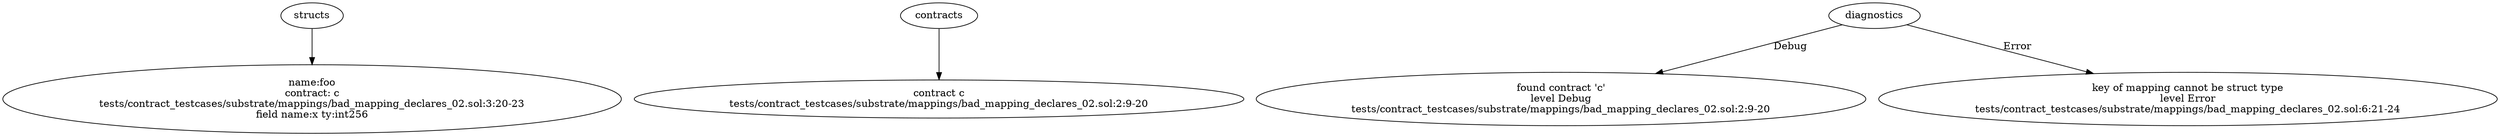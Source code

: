 strict digraph "tests/contract_testcases/substrate/mappings/bad_mapping_declares_02.sol" {
	foo [label="name:foo\ncontract: c\ntests/contract_testcases/substrate/mappings/bad_mapping_declares_02.sol:3:20-23\nfield name:x ty:int256"]
	contract [label="contract c\ntests/contract_testcases/substrate/mappings/bad_mapping_declares_02.sol:2:9-20"]
	diagnostic [label="found contract 'c'\nlevel Debug\ntests/contract_testcases/substrate/mappings/bad_mapping_declares_02.sol:2:9-20"]
	diagnostic_7 [label="key of mapping cannot be struct type\nlevel Error\ntests/contract_testcases/substrate/mappings/bad_mapping_declares_02.sol:6:21-24"]
	structs -> foo
	contracts -> contract
	diagnostics -> diagnostic [label="Debug"]
	diagnostics -> diagnostic_7 [label="Error"]
}
